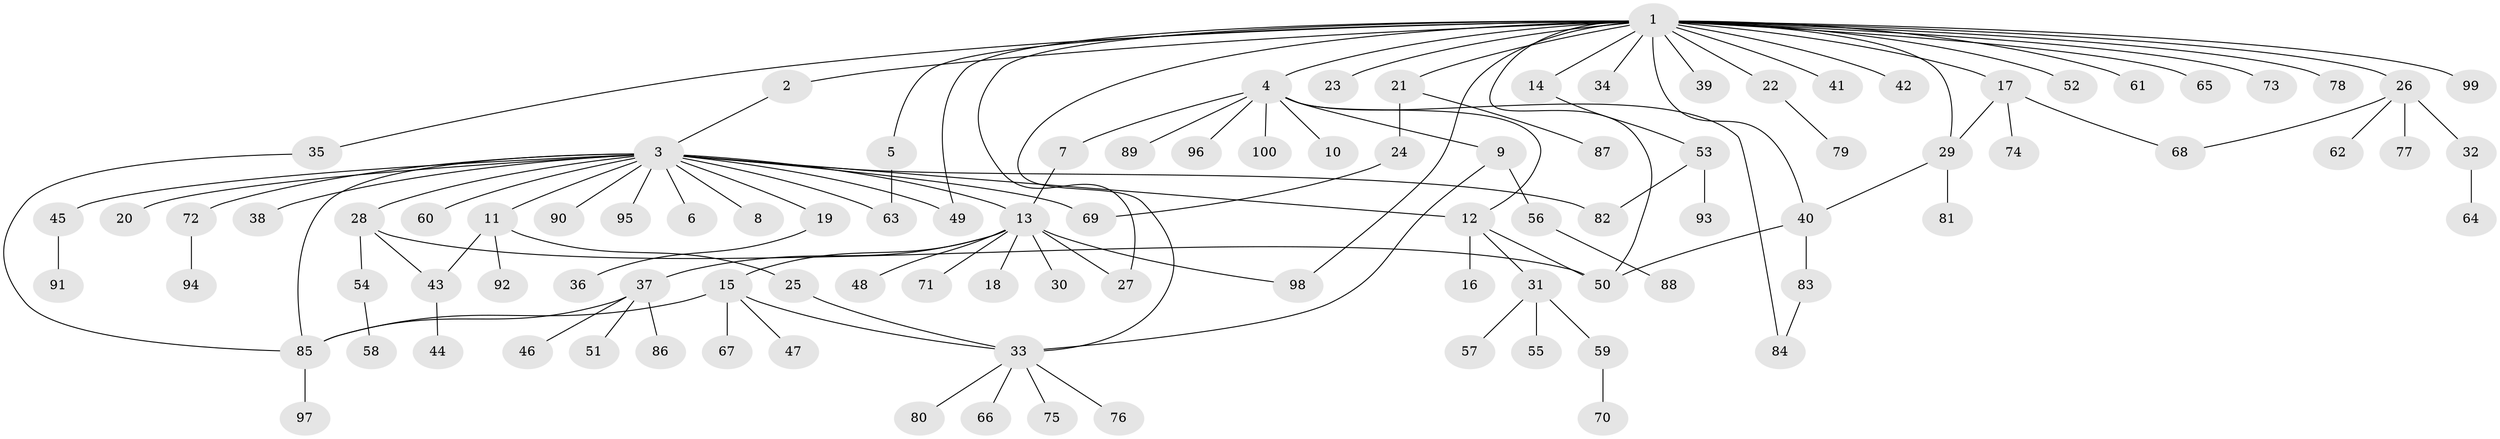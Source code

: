 // Generated by graph-tools (version 1.1) at 2025/38/02/21/25 10:38:54]
// undirected, 100 vertices, 121 edges
graph export_dot {
graph [start="1"]
  node [color=gray90,style=filled];
  1;
  2;
  3;
  4;
  5;
  6;
  7;
  8;
  9;
  10;
  11;
  12;
  13;
  14;
  15;
  16;
  17;
  18;
  19;
  20;
  21;
  22;
  23;
  24;
  25;
  26;
  27;
  28;
  29;
  30;
  31;
  32;
  33;
  34;
  35;
  36;
  37;
  38;
  39;
  40;
  41;
  42;
  43;
  44;
  45;
  46;
  47;
  48;
  49;
  50;
  51;
  52;
  53;
  54;
  55;
  56;
  57;
  58;
  59;
  60;
  61;
  62;
  63;
  64;
  65;
  66;
  67;
  68;
  69;
  70;
  71;
  72;
  73;
  74;
  75;
  76;
  77;
  78;
  79;
  80;
  81;
  82;
  83;
  84;
  85;
  86;
  87;
  88;
  89;
  90;
  91;
  92;
  93;
  94;
  95;
  96;
  97;
  98;
  99;
  100;
  1 -- 2;
  1 -- 4;
  1 -- 5;
  1 -- 14;
  1 -- 17;
  1 -- 21;
  1 -- 22;
  1 -- 23;
  1 -- 26;
  1 -- 27;
  1 -- 29;
  1 -- 33;
  1 -- 34;
  1 -- 35;
  1 -- 39;
  1 -- 40;
  1 -- 41;
  1 -- 42;
  1 -- 49;
  1 -- 50;
  1 -- 52;
  1 -- 61;
  1 -- 65;
  1 -- 73;
  1 -- 78;
  1 -- 98;
  1 -- 99;
  2 -- 3;
  3 -- 6;
  3 -- 8;
  3 -- 11;
  3 -- 12;
  3 -- 13;
  3 -- 19;
  3 -- 20;
  3 -- 28;
  3 -- 38;
  3 -- 45;
  3 -- 49;
  3 -- 60;
  3 -- 63;
  3 -- 69;
  3 -- 72;
  3 -- 82;
  3 -- 85;
  3 -- 90;
  3 -- 95;
  4 -- 7;
  4 -- 9;
  4 -- 10;
  4 -- 12;
  4 -- 84;
  4 -- 89;
  4 -- 96;
  4 -- 100;
  5 -- 63;
  7 -- 13;
  9 -- 33;
  9 -- 56;
  11 -- 25;
  11 -- 43;
  11 -- 92;
  12 -- 16;
  12 -- 31;
  12 -- 50;
  13 -- 15;
  13 -- 18;
  13 -- 27;
  13 -- 30;
  13 -- 37;
  13 -- 48;
  13 -- 71;
  13 -- 98;
  14 -- 53;
  15 -- 33;
  15 -- 47;
  15 -- 67;
  15 -- 85;
  17 -- 29;
  17 -- 68;
  17 -- 74;
  19 -- 36;
  21 -- 24;
  21 -- 87;
  22 -- 79;
  24 -- 69;
  25 -- 33;
  26 -- 32;
  26 -- 62;
  26 -- 68;
  26 -- 77;
  28 -- 43;
  28 -- 50;
  28 -- 54;
  29 -- 40;
  29 -- 81;
  31 -- 55;
  31 -- 57;
  31 -- 59;
  32 -- 64;
  33 -- 66;
  33 -- 75;
  33 -- 76;
  33 -- 80;
  35 -- 85;
  37 -- 46;
  37 -- 51;
  37 -- 85;
  37 -- 86;
  40 -- 50;
  40 -- 83;
  43 -- 44;
  45 -- 91;
  53 -- 82;
  53 -- 93;
  54 -- 58;
  56 -- 88;
  59 -- 70;
  72 -- 94;
  83 -- 84;
  85 -- 97;
}
